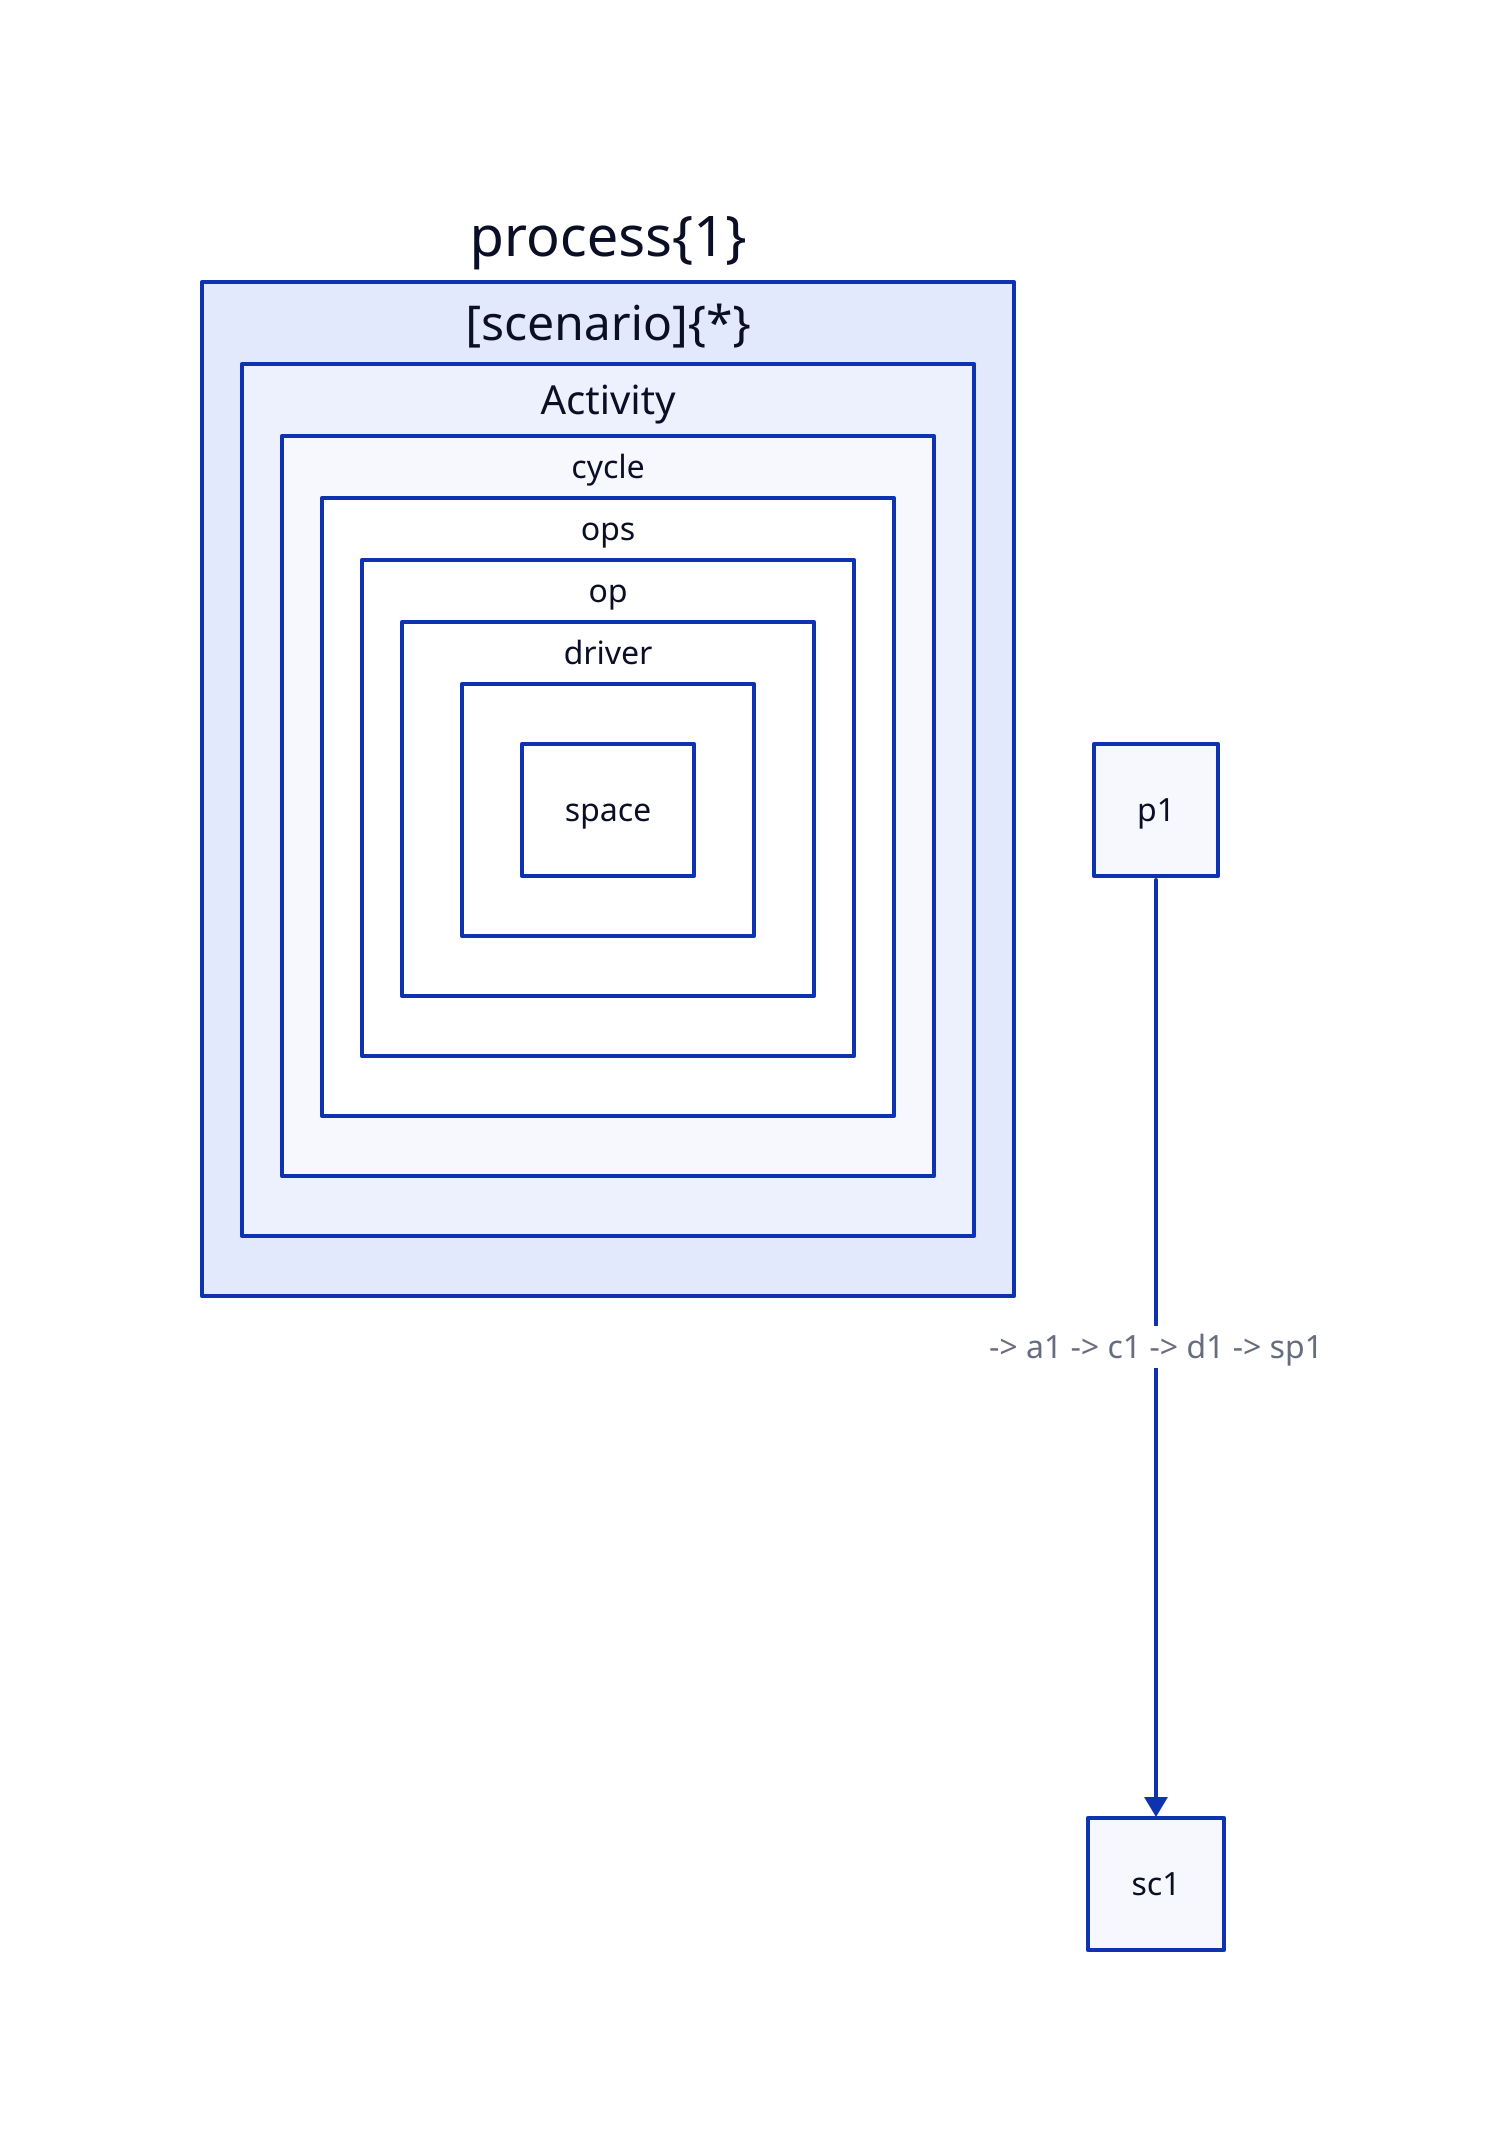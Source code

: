 #direction: right;

Process: "process{1}" {
 Scenario: "[scenario]{*}" {
  Activity {
   cycle {
    ops {
     op {
      driver {
       space;
      }
     }
    }
   }
  }
 }
}

p1 -> sc1: -> a1 -> c1 -> d1 -> sp1
